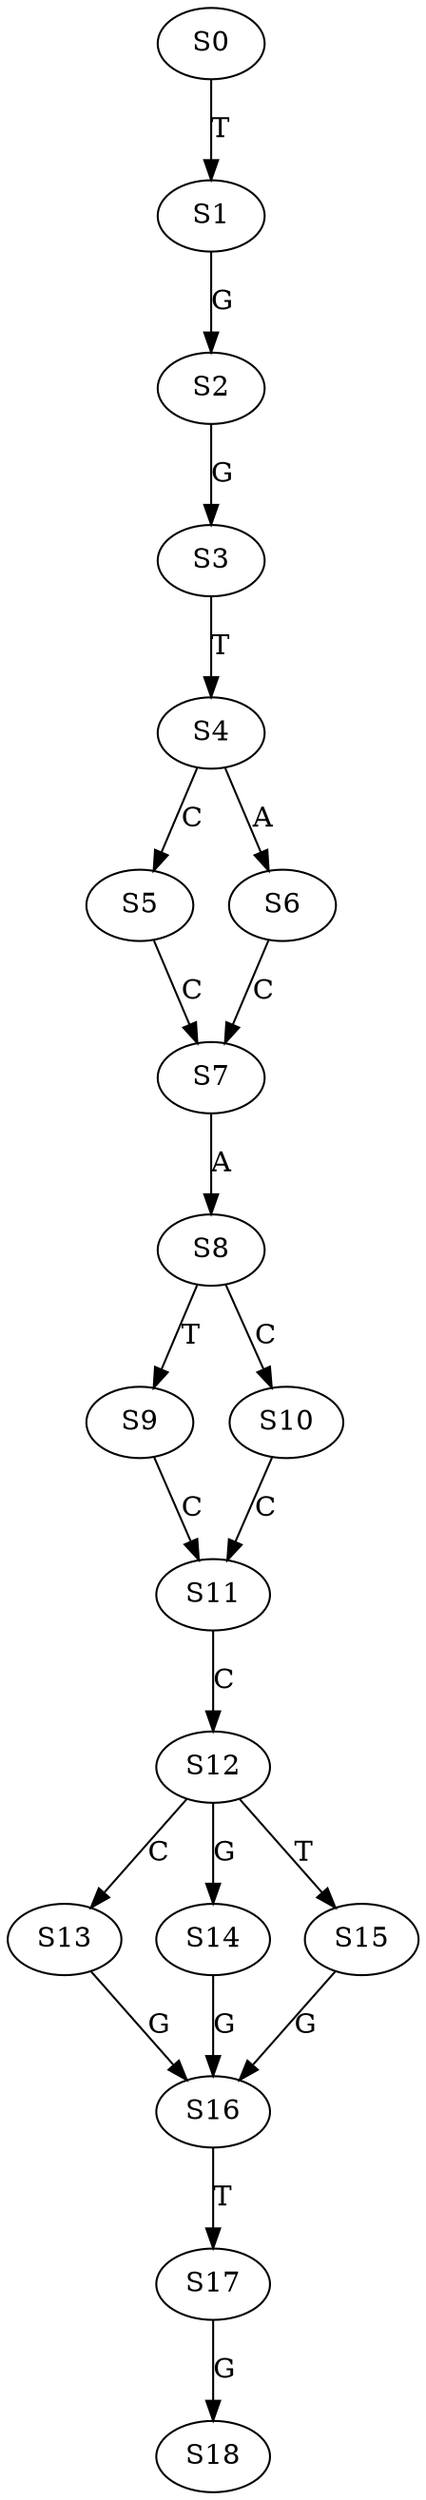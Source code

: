strict digraph  {
	S0 -> S1 [ label = T ];
	S1 -> S2 [ label = G ];
	S2 -> S3 [ label = G ];
	S3 -> S4 [ label = T ];
	S4 -> S5 [ label = C ];
	S4 -> S6 [ label = A ];
	S5 -> S7 [ label = C ];
	S6 -> S7 [ label = C ];
	S7 -> S8 [ label = A ];
	S8 -> S9 [ label = T ];
	S8 -> S10 [ label = C ];
	S9 -> S11 [ label = C ];
	S10 -> S11 [ label = C ];
	S11 -> S12 [ label = C ];
	S12 -> S13 [ label = C ];
	S12 -> S14 [ label = G ];
	S12 -> S15 [ label = T ];
	S13 -> S16 [ label = G ];
	S14 -> S16 [ label = G ];
	S15 -> S16 [ label = G ];
	S16 -> S17 [ label = T ];
	S17 -> S18 [ label = G ];
}
